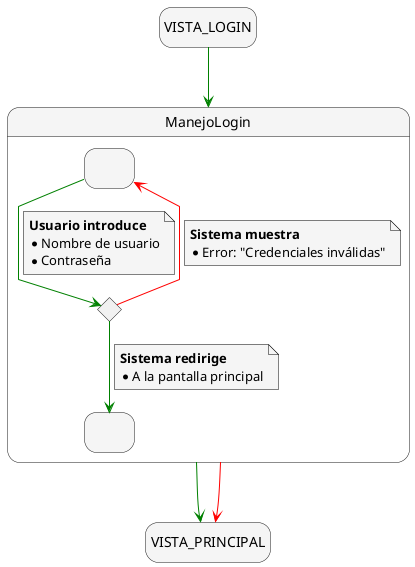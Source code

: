 @startuml manejo_sesion_login
skinparam {
    NoteBackgroundColor #whiteSmoke
    ArrowColor #green
    NoteBorderColor #black
    linetype polyline
}

skinparam state {
    BackgroundColor #whiteSmoke
}

hide empty description

state startState as "VISTA_LOGIN"
state endState as "VISTA_PRINCIPAL"


startState --> ManejoLogin

state ManejoLogin {
    state IngresoCredenciales as " "
    state ValidarCredenciales <<choice>>
    state InicioSesionCorrecto as " "

    IngresoCredenciales --> ValidarCredenciales
    note on link
        <b>Usuario introduce</b>
        * Nombre de usuario
        * Contraseña
    end note

    ValidarCredenciales -[#red]-> IngresoCredenciales
    note on link
        <b>Sistema muestra</b>
        * Error: "Credenciales inválidas"
    end note

    ValidarCredenciales --> InicioSesionCorrecto
    note on link
        <b>Sistema redirige</b>
        * A la pantalla principal
    end note
}

ManejoLogin --> endState
ManejoLogin -[#red]-> endState

@enduml
